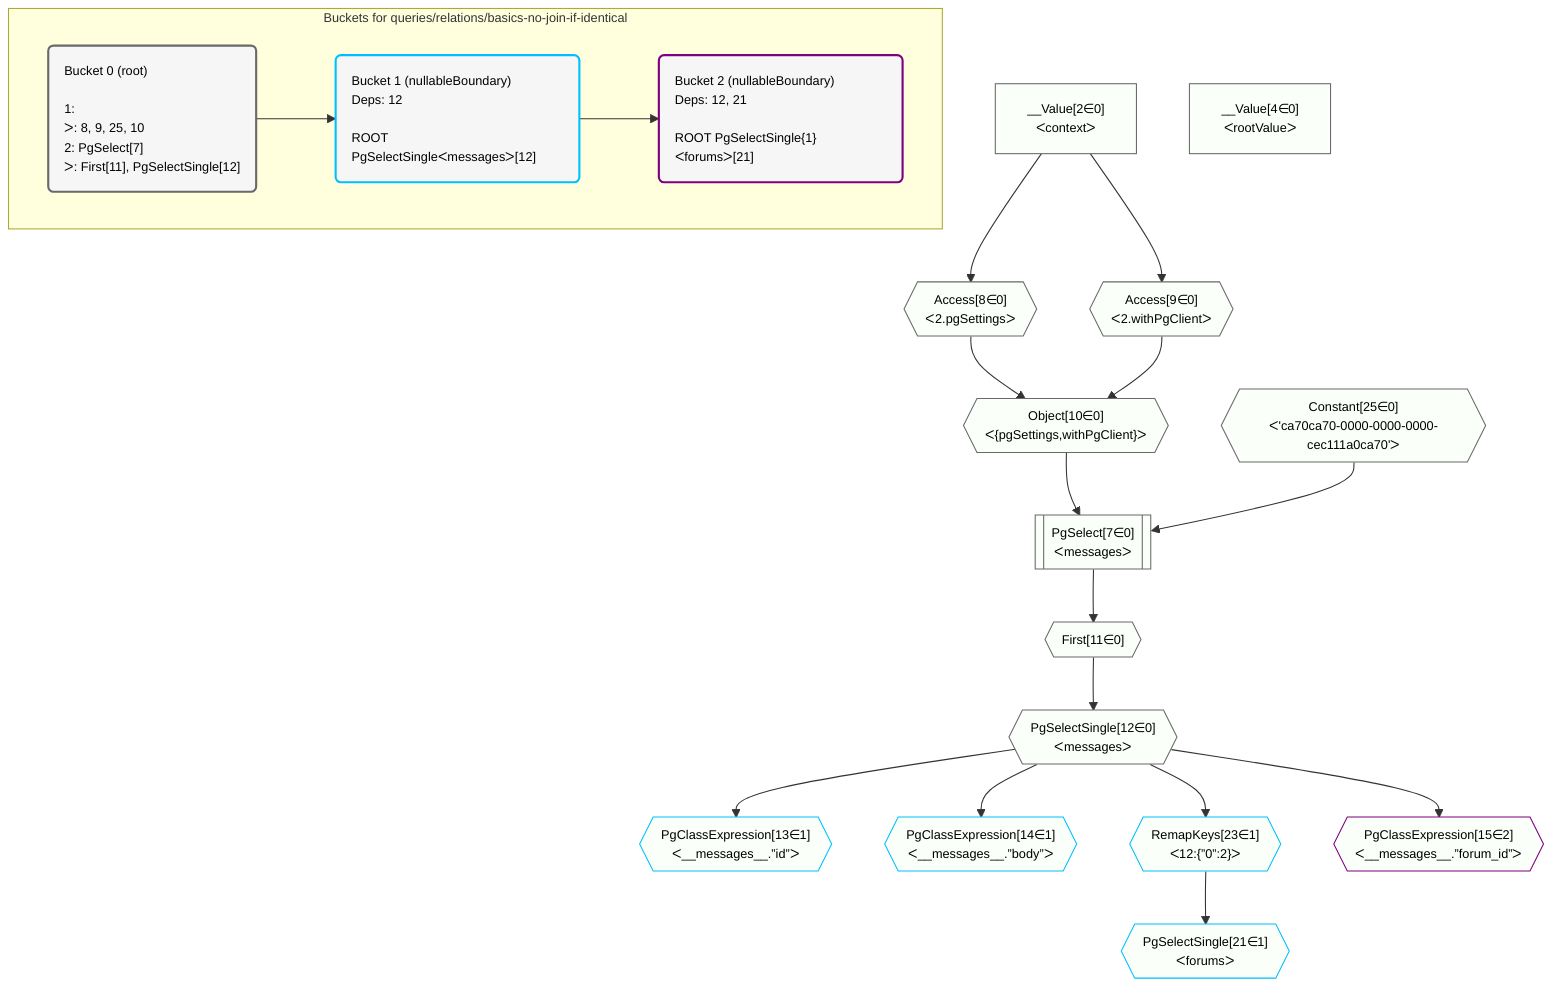 %%{init: {'themeVariables': { 'fontSize': '12px'}}}%%
graph TD
    classDef path fill:#eee,stroke:#000,color:#000
    classDef plan fill:#fff,stroke-width:1px,color:#000
    classDef itemplan fill:#fff,stroke-width:2px,color:#000
    classDef unbatchedplan fill:#dff,stroke-width:1px,color:#000
    classDef sideeffectplan fill:#fcc,stroke-width:2px,color:#000
    classDef bucket fill:#f6f6f6,color:#000,stroke-width:2px,text-align:left


    %% plan dependencies
    PgSelect7[["PgSelect[7∈0]<br />ᐸmessagesᐳ"]]:::plan
    Object10{{"Object[10∈0]<br />ᐸ{pgSettings,withPgClient}ᐳ"}}:::plan
    Constant25{{"Constant[25∈0]<br />ᐸ'ca70ca70-0000-0000-0000-cec111a0ca70'ᐳ"}}:::plan
    Object10 & Constant25 --> PgSelect7
    Access8{{"Access[8∈0]<br />ᐸ2.pgSettingsᐳ"}}:::plan
    Access9{{"Access[9∈0]<br />ᐸ2.withPgClientᐳ"}}:::plan
    Access8 & Access9 --> Object10
    __Value2["__Value[2∈0]<br />ᐸcontextᐳ"]:::plan
    __Value2 --> Access8
    __Value2 --> Access9
    First11{{"First[11∈0]"}}:::plan
    PgSelect7 --> First11
    PgSelectSingle12{{"PgSelectSingle[12∈0]<br />ᐸmessagesᐳ"}}:::plan
    First11 --> PgSelectSingle12
    __Value4["__Value[4∈0]<br />ᐸrootValueᐳ"]:::plan
    PgClassExpression13{{"PgClassExpression[13∈1]<br />ᐸ__messages__.”id”ᐳ"}}:::plan
    PgSelectSingle12 --> PgClassExpression13
    PgClassExpression14{{"PgClassExpression[14∈1]<br />ᐸ__messages__.”body”ᐳ"}}:::plan
    PgSelectSingle12 --> PgClassExpression14
    PgSelectSingle21{{"PgSelectSingle[21∈1]<br />ᐸforumsᐳ"}}:::plan
    RemapKeys23{{"RemapKeys[23∈1]<br />ᐸ12:{”0”:2}ᐳ"}}:::plan
    RemapKeys23 --> PgSelectSingle21
    PgSelectSingle12 --> RemapKeys23
    PgClassExpression15{{"PgClassExpression[15∈2]<br />ᐸ__messages__.”forum_id”ᐳ"}}:::plan
    PgSelectSingle12 --> PgClassExpression15

    %% define steps

    subgraph "Buckets for queries/relations/basics-no-join-if-identical"
    Bucket0("Bucket 0 (root)<br /><br />1: <br />ᐳ: 8, 9, 25, 10<br />2: PgSelect[7]<br />ᐳ: First[11], PgSelectSingle[12]"):::bucket
    classDef bucket0 stroke:#696969
    class Bucket0,__Value2,__Value4,PgSelect7,Access8,Access9,Object10,First11,PgSelectSingle12,Constant25 bucket0
    Bucket1("Bucket 1 (nullableBoundary)<br />Deps: 12<br /><br />ROOT PgSelectSingleᐸmessagesᐳ[12]"):::bucket
    classDef bucket1 stroke:#00bfff
    class Bucket1,PgClassExpression13,PgClassExpression14,PgSelectSingle21,RemapKeys23 bucket1
    Bucket2("Bucket 2 (nullableBoundary)<br />Deps: 12, 21<br /><br />ROOT PgSelectSingle{1}ᐸforumsᐳ[21]"):::bucket
    classDef bucket2 stroke:#7f007f
    class Bucket2,PgClassExpression15 bucket2
    Bucket0 --> Bucket1
    Bucket1 --> Bucket2
    classDef unary fill:#fafffa,borderWidth:8px
    class PgSelect7,Object10,Access8,Access9,First11,PgSelectSingle12,__Value2,__Value4,Constant25,PgClassExpression13,PgClassExpression14,PgSelectSingle21,RemapKeys23,PgClassExpression15 unary
    end